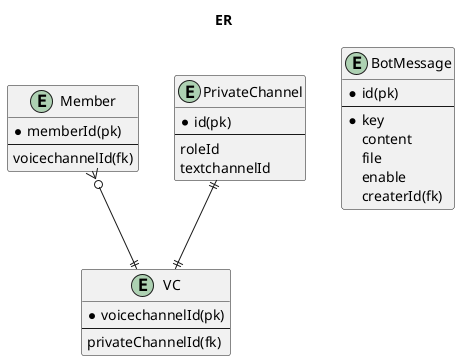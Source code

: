 @startuml erd
title ER
entity Member {
  * memberId(pk)
  --
  voicechannelId(fk)
}
entity VC {
  * voicechannelId(pk)
  --
  privateChannelId(fk)
}
entity PrivateChannel {
  * id(pk)
  --
  roleId
  textchannelId
}
entity BotMessage {
  * id(pk)
  --
  * key
  content
  file
  enable
  createrId(fk)
}
PrivateChannel ||--|| VC
Member }o--|| VC
@enduml
